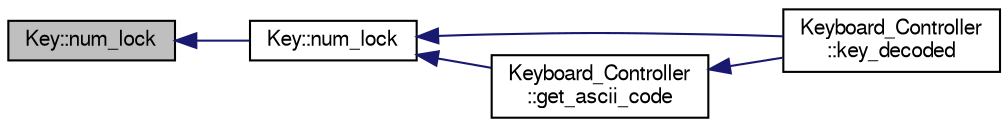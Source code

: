 digraph "Key::num_lock"
{
  bgcolor="transparent";
  edge [fontname="FreeSans",fontsize="10",labelfontname="FreeSans",labelfontsize="10"];
  node [fontname="FreeSans",fontsize="10",shape=record];
  rankdir="LR";
  Node1 [label="Key::num_lock",height=0.2,width=0.4,color="black", fillcolor="grey75", style="filled" fontcolor="black"];
  Node1 -> Node2 [dir="back",color="midnightblue",fontsize="10",style="solid",fontname="FreeSans"];
  Node2 [label="Key::num_lock",height=0.2,width=0.4,color="black",URL="$classKey.html#a4a8da77b0cb57bf89bffa3903c2f79ce"];
  Node2 -> Node3 [dir="back",color="midnightblue",fontsize="10",style="solid",fontname="FreeSans"];
  Node3 [label="Keyboard_Controller\l::key_decoded",height=0.2,width=0.4,color="black",URL="$classKeyboard__Controller.html#aa517065c0ed4059b477dfb481539b1b2",tooltip="interpret the reveived scancode and modifier bits"];
  Node2 -> Node4 [dir="back",color="midnightblue",fontsize="10",style="solid",fontname="FreeSans"];
  Node4 [label="Keyboard_Controller\l::get_ascii_code",height=0.2,width=0.4,color="black",URL="$classKeyboard__Controller.html#ac2b33ffe1e2794c81249861aa792513a",tooltip="convert the received scancode and modfier bits to an ascii char"];
  Node4 -> Node3 [dir="back",color="midnightblue",fontsize="10",style="solid",fontname="FreeSans"];
}
